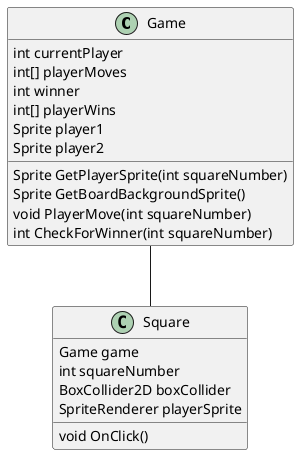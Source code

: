 @startuml Basic tic-tac-toe
class Game {
    int currentPlayer
    int[] playerMoves
    int winner
    int[] playerWins
    Sprite player1
    Sprite player2
    Sprite GetPlayerSprite(int squareNumber)
    Sprite GetBoardBackgroundSprite()
    void PlayerMove(int squareNumber)
    int CheckForWinner(int squareNumber)
}
class Square {
    Game game
    int squareNumber
    BoxCollider2D boxCollider
    SpriteRenderer playerSprite
    void OnClick()
}
Game -- Square

@enduml